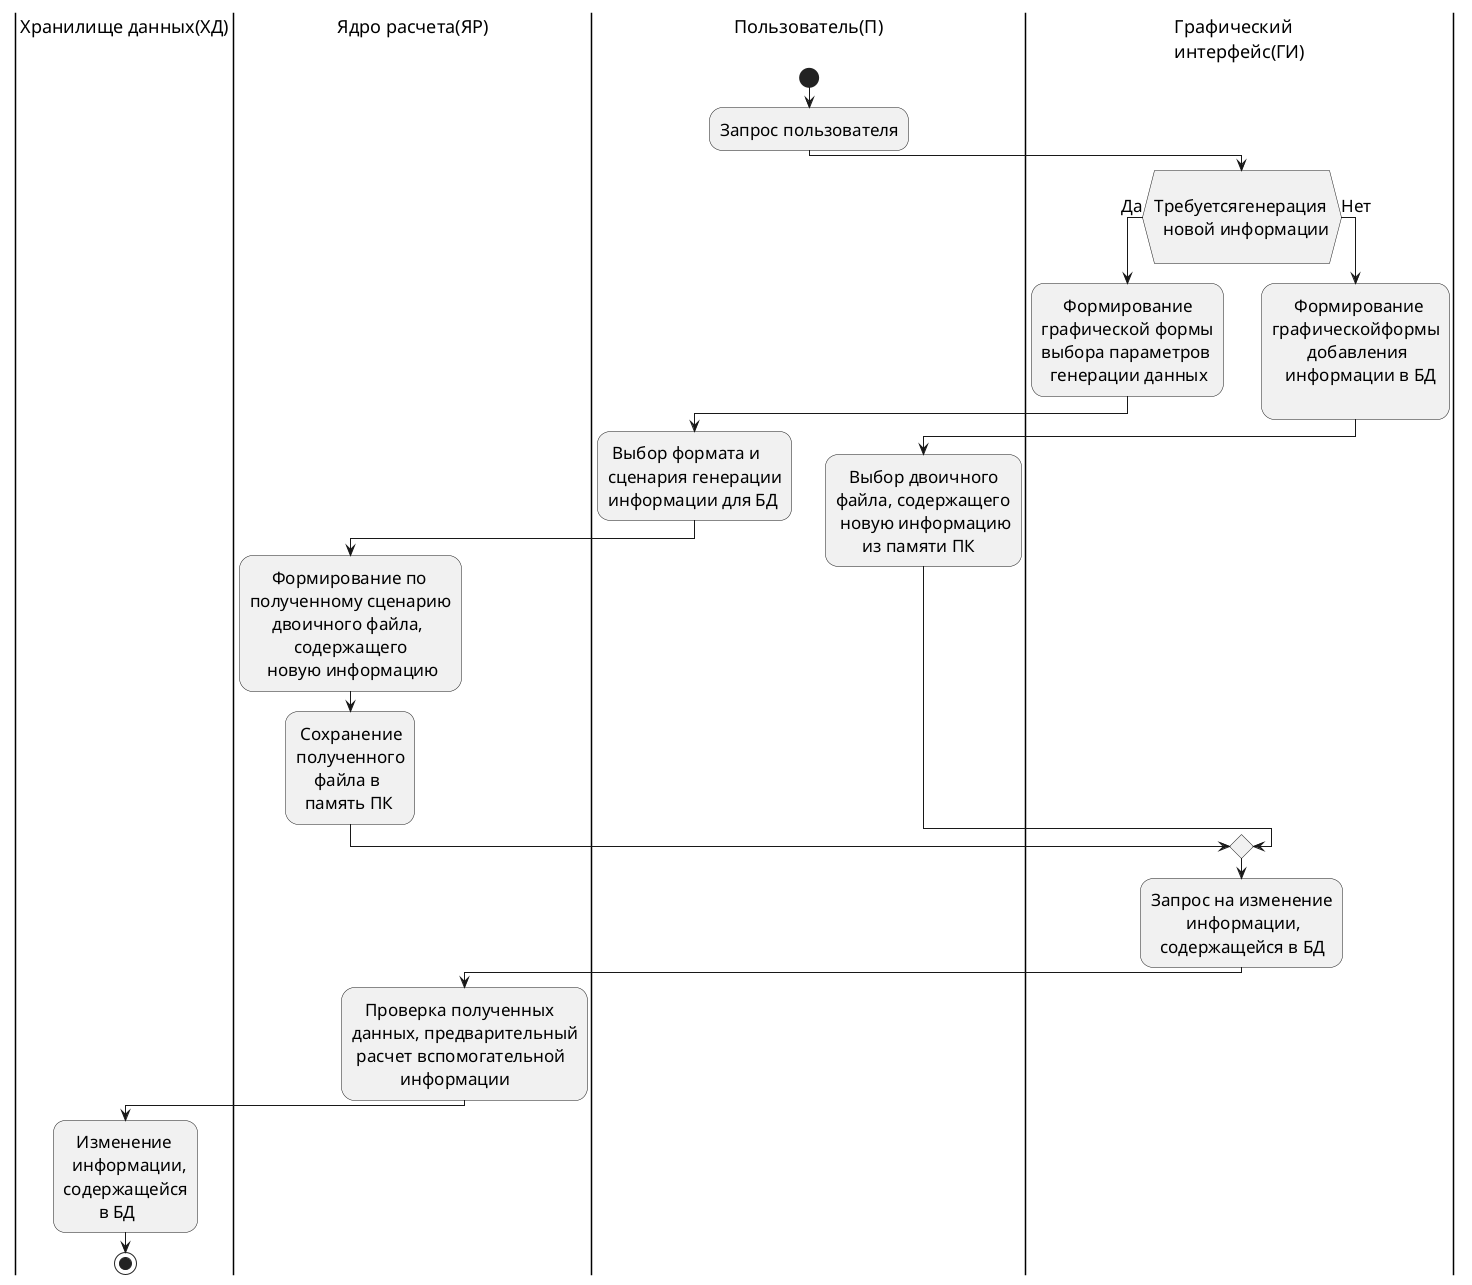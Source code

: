 @startuml
skinparam activityFontSize 17
skinparam activityDiamondFontSize 17
skinparam activityArrowFontSize 17
'title Случай добавления данных в БД\n

|#FFFFFF|Хранилище данных(ХД)|
|#FFFFFF|Ядро расчета(ЯР)|
|#FFFFFF|Пользователь(П)|
|#FFFFFF|Графический\nинтерфейс(ГИ)|

|Пользователь(П)|
start
    :Запрос пользователя;
    |Графический\nинтерфейс(ГИ)|
    if (\nТребуетсягенерация\n  новой информации\n) then (Да)
        :     Формирование\nграфической формы\nвыбора параметров\n  генерации данных;
        |Пользователь(П)|
        : Выбор формата и\nсценария генерации\nинформации для БД;
        |Ядро расчета(ЯР)|
        :     Формирование по\nполученному сценарию\n     двоичного файла,\n          содержащего\n    новую информацию ;
        : Сохранение\nполученного\n    файла в\n  память ПК;
    else (Нет)
    |Графический\nинтерфейс(ГИ)|
        :     Формирование\nграфическойформы\n        добавления\n   информации в БД\n;
    |Пользователь(П)|
    :   Выбор двоичного\nфайла, содержащего\n новую информацию\n      из памяти ПК;
    endif
    |Графический\nинтерфейс(ГИ)|
    :Запрос на изменение\n        информации,\n  содержащейся в БД;
    |Ядро расчета(ЯР)|
    :   Проверка полученных\nданных, предварительный\n расчет вспомогательной\n           информации;
    |Хранилище данных(ХД)|
    :   Изменение\n  информации,\nсодержащейся\n        в БД;
stop
@enduml